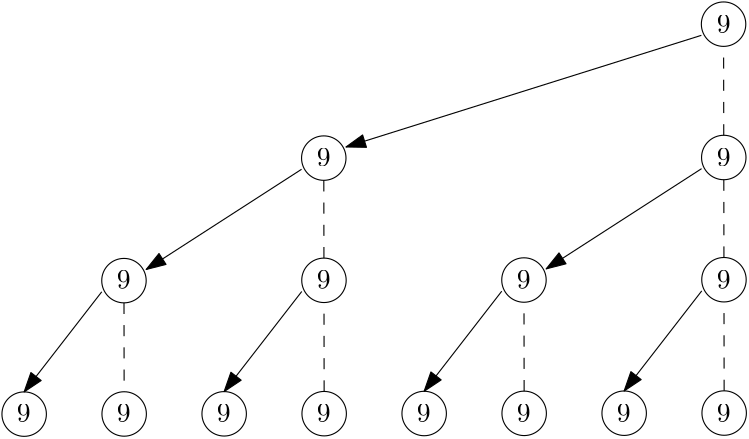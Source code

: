 <?xml version="1.0"?>
<!DOCTYPE ipe SYSTEM "ipe.dtd">
<ipe version="70218" creator="Ipe 7.2.28">
<info created="D:20241008182736" modified="D:20241009181021"/>
<ipestyle name="basic">
<symbol name="arrow/arc(spx)">
<path stroke="sym-stroke" fill="sym-stroke" pen="sym-pen">
0 0 m
-1 0.333 l
-1 -0.333 l
h
</path>
</symbol>
<symbol name="arrow/farc(spx)">
<path stroke="sym-stroke" fill="white" pen="sym-pen">
0 0 m
-1 0.333 l
-1 -0.333 l
h
</path>
</symbol>
<symbol name="arrow/ptarc(spx)">
<path stroke="sym-stroke" fill="sym-stroke" pen="sym-pen">
0 0 m
-1 0.333 l
-0.8 0 l
-1 -0.333 l
h
</path>
</symbol>
<symbol name="arrow/fptarc(spx)">
<path stroke="sym-stroke" fill="white" pen="sym-pen">
0 0 m
-1 0.333 l
-0.8 0 l
-1 -0.333 l
h
</path>
</symbol>
<symbol name="mark/circle(sx)" transformations="translations">
<path fill="sym-stroke">
0.6 0 0 0.6 0 0 e
0.4 0 0 0.4 0 0 e
</path>
</symbol>
<symbol name="mark/disk(sx)" transformations="translations">
<path fill="sym-stroke">
0.6 0 0 0.6 0 0 e
</path>
</symbol>
<symbol name="mark/fdisk(sfx)" transformations="translations">
<group>
<path fill="sym-fill">
0.5 0 0 0.5 0 0 e
</path>
<path fill="sym-stroke" fillrule="eofill">
0.6 0 0 0.6 0 0 e
0.4 0 0 0.4 0 0 e
</path>
</group>
</symbol>
<symbol name="mark/box(sx)" transformations="translations">
<path fill="sym-stroke" fillrule="eofill">
-0.6 -0.6 m
0.6 -0.6 l
0.6 0.6 l
-0.6 0.6 l
h
-0.4 -0.4 m
0.4 -0.4 l
0.4 0.4 l
-0.4 0.4 l
h
</path>
</symbol>
<symbol name="mark/square(sx)" transformations="translations">
<path fill="sym-stroke">
-0.6 -0.6 m
0.6 -0.6 l
0.6 0.6 l
-0.6 0.6 l
h
</path>
</symbol>
<symbol name="mark/fsquare(sfx)" transformations="translations">
<group>
<path fill="sym-fill">
-0.5 -0.5 m
0.5 -0.5 l
0.5 0.5 l
-0.5 0.5 l
h
</path>
<path fill="sym-stroke" fillrule="eofill">
-0.6 -0.6 m
0.6 -0.6 l
0.6 0.6 l
-0.6 0.6 l
h
-0.4 -0.4 m
0.4 -0.4 l
0.4 0.4 l
-0.4 0.4 l
h
</path>
</group>
</symbol>
<symbol name="mark/cross(sx)" transformations="translations">
<group>
<path fill="sym-stroke">
-0.43 -0.57 m
0.57 0.43 l
0.43 0.57 l
-0.57 -0.43 l
h
</path>
<path fill="sym-stroke">
-0.43 0.57 m
0.57 -0.43 l
0.43 -0.57 l
-0.57 0.43 l
h
</path>
</group>
</symbol>
<symbol name="arrow/fnormal(spx)">
<path stroke="sym-stroke" fill="white" pen="sym-pen">
0 0 m
-1 0.333 l
-1 -0.333 l
h
</path>
</symbol>
<symbol name="arrow/pointed(spx)">
<path stroke="sym-stroke" fill="sym-stroke" pen="sym-pen">
0 0 m
-1 0.333 l
-0.8 0 l
-1 -0.333 l
h
</path>
</symbol>
<symbol name="arrow/fpointed(spx)">
<path stroke="sym-stroke" fill="white" pen="sym-pen">
0 0 m
-1 0.333 l
-0.8 0 l
-1 -0.333 l
h
</path>
</symbol>
<symbol name="arrow/linear(spx)">
<path stroke="sym-stroke" pen="sym-pen">
-1 0.333 m
0 0 l
-1 -0.333 l
</path>
</symbol>
<symbol name="arrow/fdouble(spx)">
<path stroke="sym-stroke" fill="white" pen="sym-pen">
0 0 m
-1 0.333 l
-1 -0.333 l
h
-1 0 m
-2 0.333 l
-2 -0.333 l
h
</path>
</symbol>
<symbol name="arrow/double(spx)">
<path stroke="sym-stroke" fill="sym-stroke" pen="sym-pen">
0 0 m
-1 0.333 l
-1 -0.333 l
h
-1 0 m
-2 0.333 l
-2 -0.333 l
h
</path>
</symbol>
<symbol name="arrow/mid-normal(spx)">
<path stroke="sym-stroke" fill="sym-stroke" pen="sym-pen">
0.5 0 m
-0.5 0.333 l
-0.5 -0.333 l
h
</path>
</symbol>
<symbol name="arrow/mid-fnormal(spx)">
<path stroke="sym-stroke" fill="white" pen="sym-pen">
0.5 0 m
-0.5 0.333 l
-0.5 -0.333 l
h
</path>
</symbol>
<symbol name="arrow/mid-pointed(spx)">
<path stroke="sym-stroke" fill="sym-stroke" pen="sym-pen">
0.5 0 m
-0.5 0.333 l
-0.3 0 l
-0.5 -0.333 l
h
</path>
</symbol>
<symbol name="arrow/mid-fpointed(spx)">
<path stroke="sym-stroke" fill="white" pen="sym-pen">
0.5 0 m
-0.5 0.333 l
-0.3 0 l
-0.5 -0.333 l
h
</path>
</symbol>
<symbol name="arrow/mid-double(spx)">
<path stroke="sym-stroke" fill="sym-stroke" pen="sym-pen">
1 0 m
0 0.333 l
0 -0.333 l
h
0 0 m
-1 0.333 l
-1 -0.333 l
h
</path>
</symbol>
<symbol name="arrow/mid-fdouble(spx)">
<path stroke="sym-stroke" fill="white" pen="sym-pen">
1 0 m
0 0.333 l
0 -0.333 l
h
0 0 m
-1 0.333 l
-1 -0.333 l
h
</path>
</symbol>
<anglesize name="22.5 deg" value="22.5"/>
<anglesize name="30 deg" value="30"/>
<anglesize name="45 deg" value="45"/>
<anglesize name="60 deg" value="60"/>
<anglesize name="90 deg" value="90"/>
<arrowsize name="large" value="10"/>
<arrowsize name="small" value="5"/>
<arrowsize name="tiny" value="3"/>
<color name="blue" value="0 0 1"/>
<color name="brown" value="0.647 0.165 0.165"/>
<color name="darkblue" value="0 0 0.545"/>
<color name="darkcyan" value="0 0.545 0.545"/>
<color name="darkgray" value="0.663"/>
<color name="darkgreen" value="0 0.392 0"/>
<color name="darkmagenta" value="0.545 0 0.545"/>
<color name="darkorange" value="1 0.549 0"/>
<color name="darkred" value="0.545 0 0"/>
<color name="gold" value="1 0.843 0"/>
<color name="gray" value="0.745"/>
<color name="green" value="0 1 0"/>
<color name="lightblue" value="0.678 0.847 0.902"/>
<color name="lightcyan" value="0.878 1 1"/>
<color name="lightgray" value="0.827"/>
<color name="lightgreen" value="0.565 0.933 0.565"/>
<color name="lightyellow" value="1 1 0.878"/>
<color name="navy" value="0 0 0.502"/>
<color name="orange" value="1 0.647 0"/>
<color name="pink" value="1 0.753 0.796"/>
<color name="purple" value="0.627 0.125 0.941"/>
<color name="red" value="1 0 0"/>
<color name="seagreen" value="0.18 0.545 0.341"/>
<color name="turquoise" value="0.251 0.878 0.816"/>
<color name="violet" value="0.933 0.51 0.933"/>
<color name="yellow" value="1 1 0"/>
<dashstyle name="dash dot dotted" value="[4 2 1 2 1 2] 0"/>
<dashstyle name="dash dotted" value="[4 2 1 2] 0"/>
<dashstyle name="dashed" value="[4] 0"/>
<dashstyle name="dotted" value="[1 3] 0"/>
<gridsize name="10 pts (~3.5 mm)" value="10"/>
<gridsize name="14 pts (~5 mm)" value="14"/>
<gridsize name="16 pts (~6 mm)" value="16"/>
<gridsize name="20 pts (~7 mm)" value="20"/>
<gridsize name="28 pts (~10 mm)" value="28"/>
<gridsize name="32 pts (~12 mm)" value="32"/>
<gridsize name="4 pts" value="4"/>
<gridsize name="56 pts (~20 mm)" value="56"/>
<gridsize name="8 pts (~3 mm)" value="8"/>
<opacity name="10%" value="0.1"/>
<opacity name="30%" value="0.3"/>
<opacity name="50%" value="0.5"/>
<opacity name="75%" value="0.75"/>
<pen name="fat" value="1.2"/>
<pen name="heavier" value="0.8"/>
<pen name="ultrafat" value="2"/>
<symbolsize name="large" value="5"/>
<symbolsize name="small" value="2"/>
<symbolsize name="tiny" value="1.1"/>
<textsize name="Huge" value="\Huge"/>
<textsize name="LARGE" value="\LARGE"/>
<textsize name="Large" value="\Large"/>
<textsize name="footnote" value="\footnotesize"/>
<textsize name="huge" value="\huge"/>
<textsize name="large" value="\large"/>
<textsize name="script" value="\scriptsize"/>
<textsize name="small" value="\small"/>
<textsize name="tiny" value="\tiny"/>
<textstyle name="center" begin="\begin{center}" end="\end{center}"/>
<textstyle name="item" begin="\begin{itemize}\item{}" end="\end{itemize}"/>
<textstyle name="itemize" begin="\begin{itemize}" end="\end{itemize}"/>
<tiling name="falling" angle="-60" step="4" width="1"/>
<tiling name="rising" angle="30" step="4" width="1"/>
</ipestyle>
<page>
<layer name="alpha"/>
<view layers="alpha" active="alpha"/>
<path layer="alpha" matrix="-0.999999 -0.00152163 0.00152163 -0.999999 275.377 820.277" stroke="black">
8 0 0 8 12 480 e
</path>
<path matrix="-0.999999 -0.00152163 0.00152163 -0.999999 239.377 820.222" stroke="black">
8 0 0 8 12 480 e
</path>
<path matrix="-0.999999 -0.00152163 0.00152163 -0.999999 203.377 820.167" stroke="black">
8 0 0 8 12 480 e
</path>
<path matrix="-0.999999 -0.00152163 0.00152163 -0.999999 167.377 820.113" stroke="black">
8 0 0 8 12 480 e
</path>
<path matrix="-0.999999 -0.00152163 0.00152163 -0.999999 131.377 820.058" stroke="black">
8 0 0 8 12 480 e
</path>
<path matrix="-0.999999 -0.00152163 0.00152163 -0.999999 95.3768 820.003" stroke="black">
8 0 0 8 12 480 e
</path>
<path matrix="-0.999999 -0.00152163 0.00152163 -0.999999 59.3768 819.948" stroke="black">
8 0 0 8 12 480 e
</path>
<path matrix="-0.999999 -0.00152163 0.00152163 -0.999999 23.3769 819.894" stroke="black">
8 0 0 8 12 480 e
</path>
<path matrix="-0.999999 -0.00152163 0.00152163 -0.999999 275.304 868.277" stroke="black">
8 0 0 8 12 480 e
</path>
<path matrix="-0.999999 -0.00152163 0.00152163 -0.999999 203.304 868.167" stroke="black">
8 0 0 8 12 480 e
</path>
<path matrix="-0.999999 -0.00152163 0.00152163 -0.999999 131.304 868.058" stroke="black">
8 0 0 8 12 480 e
</path>
<path matrix="-0.999999 -0.00152163 0.00152163 -0.999999 59.3038 867.948" stroke="black">
8 0 0 8 12 480 e
</path>
<path matrix="-0.999999 -0.00152163 0.00152163 -0.999999 275.237 912.277" stroke="black">
8 0 0 8 12 480 e
</path>
<text matrix="-0.999999 -0.00152163 0.00152163 -0.999999 275.237 912.277" transformations="translations" pos="12 480" stroke="black" type="label" width="4.981" height="6.42" depth="0" halign="center" valign="center">9</text>
<path matrix="-0.999999 -0.00152163 0.00152163 -0.999999 131.237 912.058" stroke="black">
8 0 0 8 12 480 e
</path>
<path matrix="-0.999999 -0.00152163 0.00152163 -0.999999 275.164 960.277" stroke="black">
8 0 0 8 12 480 e
</path>
<text matrix="-0.999999 -0.00152163 0.00152163 -0.999999 275.164 960.277" transformations="translations" pos="12 480" stroke="black" type="label" width="4.981" height="6.42" depth="0" halign="center" valign="center">9</text>
<path matrix="-0.999999 -0.00152163 0.00152163 -0.999999 275.377 820.277" stroke="black" dash="dashed">
12 472 m
12 440 l
</path>
<path matrix="-0.999999 -0.00152163 0.00152163 -0.999999 275.377 820.277" stroke="black" dash="dashed">
12 424 m
12 396 l
</path>
<path matrix="-0.999999 -0.00152163 0.00152163 -0.999999 275.377 820.277" stroke="black" dash="dashed">
12 380 m
12 348 l
</path>
<path matrix="-0.999999 -0.00152163 0.00152163 -0.999999 275.377 820.277" stroke="black" dash="dashed">
84 472 m
84 440 l
</path>
<path matrix="-0.999999 -0.00152163 0.00152163 -0.999999 275.377 820.277" stroke="black" dash="dashed">
156 472 m
156 440 l
</path>
<path matrix="-0.999999 -0.00152163 0.00152163 -0.999999 275.377 820.277" stroke="black" dash="dashed">
156 424 m
156 396 l
</path>
<path matrix="-0.999999 -0.00152163 0.00152163 -0.999999 275.377 820.277" stroke="black" dash="dashed">
228 440 m
228 472 l
</path>
<path matrix="-0.999999 -0.00152163 0.00152163 -0.999999 275.377 820.277" stroke="black" rarrow="normal/normal">
48 472 m
20 436 l
</path>
<path matrix="-0.999999 -0.00152163 0.00152163 -0.999999 203.377 820.167" stroke="black" rarrow="normal/normal">
48 472 m
20 436 l
</path>
<path matrix="-0.999999 -0.00152163 0.00152163 -0.999999 131.377 820.058" stroke="black" rarrow="normal/normal">
48 472 m
20 436 l
</path>
<path matrix="-0.999999 -0.00152163 0.00152163 -0.999999 59.3768 819.948" stroke="black" rarrow="normal/normal">
48 472 m
20 436 l
</path>
<path matrix="-0.999999 -0.00152163 0.00152163 -0.999999 275.377 820.277" stroke="black" rarrow="normal/normal">
148 384 m
20 344 l
</path>
<path matrix="-0.999999 -0.00152163 0.00152163 -0.999999 275.377 820.277" stroke="black" rarrow="normal/normal">
76 428 m
20 392 l
</path>
<path matrix="-0.999999 -0.00152163 0.00152163 -0.999999 131.377 820.058" stroke="black" rarrow="normal/normal">
76 428 m
20 392 l
</path>
<text matrix="-0.999999 -0.00152163 0.00152163 -0.999999 131.237 912.277" transformations="translations" pos="12 480" stroke="black" type="label" width="4.981" height="6.42" depth="0" halign="center" valign="center">9</text>
<text matrix="-0.999999 -0.00152163 0.00152163 -0.999999 275.237 868.277" transformations="translations" pos="12 480" stroke="black" type="label" width="4.981" height="6.42" depth="0" halign="center" valign="center">9</text>
<text matrix="-0.999999 -0.00152163 0.00152163 -0.999999 131.237 868.277" transformations="translations" pos="12 480" stroke="black" type="label" width="4.981" height="6.42" depth="0" halign="center" valign="center">9</text>
<text matrix="-0.999999 -0.00152163 0.00152163 -0.999999 203.237 868.277" transformations="translations" pos="12 480" stroke="black" type="label" width="4.981" height="6.42" depth="0" halign="center" valign="center">9</text>
<text matrix="-0.999999 -0.00152163 0.00152163 -0.999999 59.237 868.277" transformations="translations" pos="12 480" stroke="black" type="label" width="4.981" height="6.42" depth="0" halign="center" valign="center">9</text>
<text matrix="-0.999999 -0.00152163 0.00152163 -0.999999 23.237 820.277" transformations="translations" pos="12 480" stroke="black" type="label" width="4.981" height="6.42" depth="0" halign="center" valign="center">9</text>
<text matrix="-0.999999 -0.00152163 0.00152163 -0.999999 59.237 820.277" transformations="translations" pos="12 480" stroke="black" type="label" width="4.981" height="6.42" depth="0" halign="center" valign="center">9</text>
<text matrix="-0.999999 -0.00152163 0.00152163 -0.999999 95.237 820.277" transformations="translations" pos="12 480" stroke="black" type="label" width="4.981" height="6.42" depth="0" halign="center" valign="center">9</text>
<text matrix="-0.999999 -0.00152163 0.00152163 -0.999999 131.237 820.277" transformations="translations" pos="12 480" stroke="black" type="label" width="4.981" height="6.42" depth="0" halign="center" valign="center">9</text>
<text matrix="-0.999999 -0.00152163 0.00152163 -0.999999 167.237 820.277" transformations="translations" pos="12 480" stroke="black" type="label" width="4.981" height="6.42" depth="0" halign="center" valign="center">9</text>
<text matrix="-0.999999 -0.00152163 0.00152163 -0.999999 203.237 820.277" transformations="translations" pos="12 480" stroke="black" type="label" width="4.981" height="6.42" depth="0" halign="center" valign="center">9</text>
<text matrix="-0.999999 -0.00152163 0.00152163 -0.999999 239.237 820.277" transformations="translations" pos="12 480" stroke="black" type="label" width="4.981" height="6.42" depth="0" halign="center" valign="center">9</text>
<text matrix="-0.999999 -0.00152163 0.00152163 -0.999999 275.237 820.277" transformations="translations" pos="12 480" stroke="black" type="label" width="4.981" height="6.42" depth="0" halign="center" valign="center">9</text>
</page>
</ipe>
